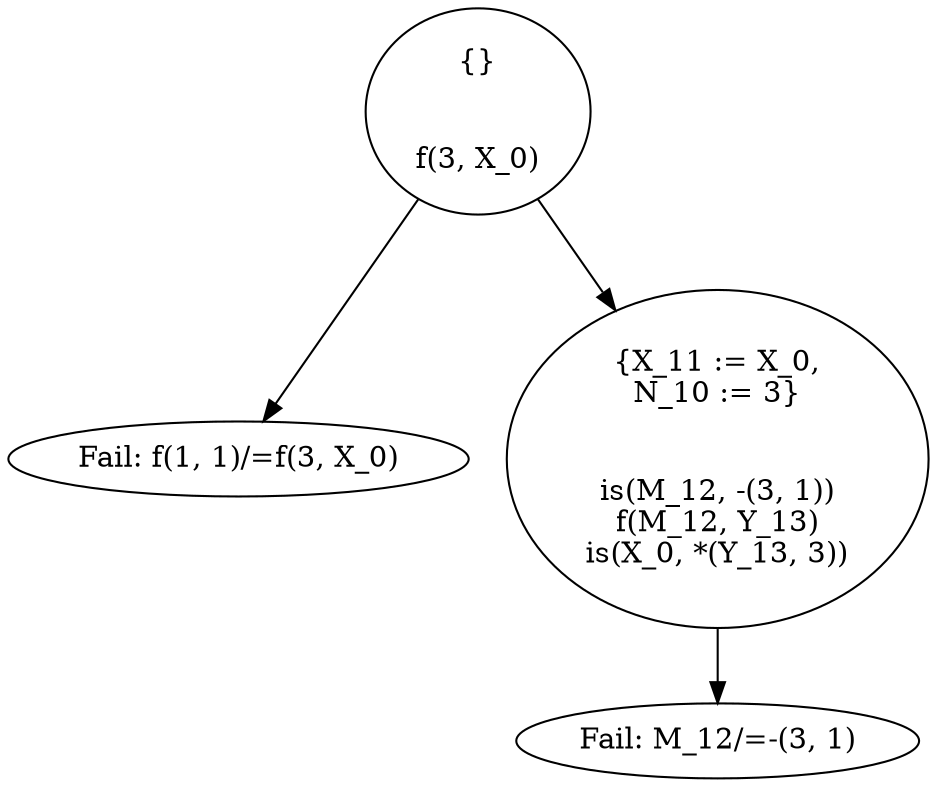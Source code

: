 digraph G{
"{}


f(3, X_0)"
->
"Fail: f(1, 1)/=f(3, X_0)"
"{}


f(3, X_0)"
->
"{X_11 := X_0,
N_10 := 3}


is(M_12, -(3, 1))
f(M_12, Y_13)
is(X_0, *(Y_13, 3))"

"{X_11 := X_0,
N_10 := 3}


is(M_12, -(3, 1))
f(M_12, Y_13)
is(X_0, *(Y_13, 3))"
->
"Fail: M_12/=-(3, 1)"


}